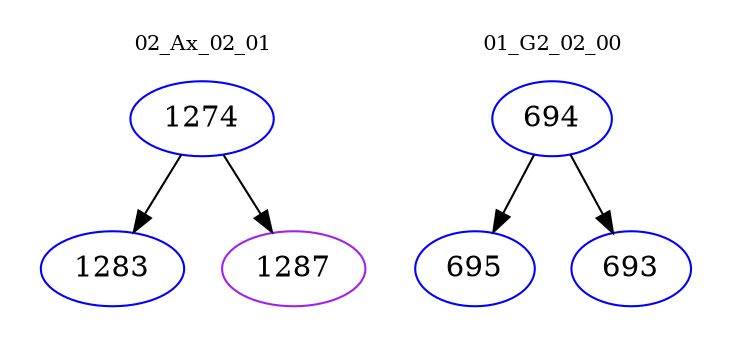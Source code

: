 digraph{
subgraph cluster_0 {
color = white
label = "02_Ax_02_01";
fontsize=10;
T0_1274 [label="1274", color="blue"]
T0_1274 -> T0_1283 [color="black"]
T0_1283 [label="1283", color="blue"]
T0_1274 -> T0_1287 [color="black"]
T0_1287 [label="1287", color="purple"]
}
subgraph cluster_1 {
color = white
label = "01_G2_02_00";
fontsize=10;
T1_694 [label="694", color="blue"]
T1_694 -> T1_695 [color="black"]
T1_695 [label="695", color="blue"]
T1_694 -> T1_693 [color="black"]
T1_693 [label="693", color="blue"]
}
}
